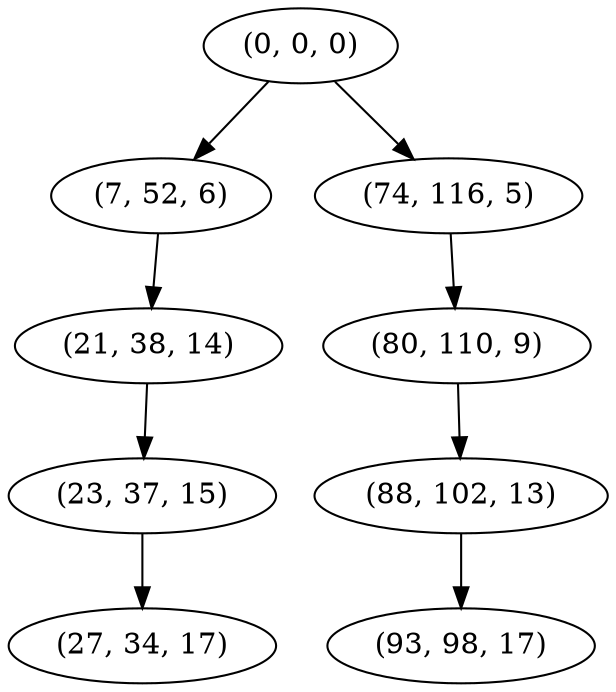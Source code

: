 digraph tree {
    "(0, 0, 0)";
    "(7, 52, 6)";
    "(21, 38, 14)";
    "(23, 37, 15)";
    "(27, 34, 17)";
    "(74, 116, 5)";
    "(80, 110, 9)";
    "(88, 102, 13)";
    "(93, 98, 17)";
    "(0, 0, 0)" -> "(7, 52, 6)";
    "(0, 0, 0)" -> "(74, 116, 5)";
    "(7, 52, 6)" -> "(21, 38, 14)";
    "(21, 38, 14)" -> "(23, 37, 15)";
    "(23, 37, 15)" -> "(27, 34, 17)";
    "(74, 116, 5)" -> "(80, 110, 9)";
    "(80, 110, 9)" -> "(88, 102, 13)";
    "(88, 102, 13)" -> "(93, 98, 17)";
}
